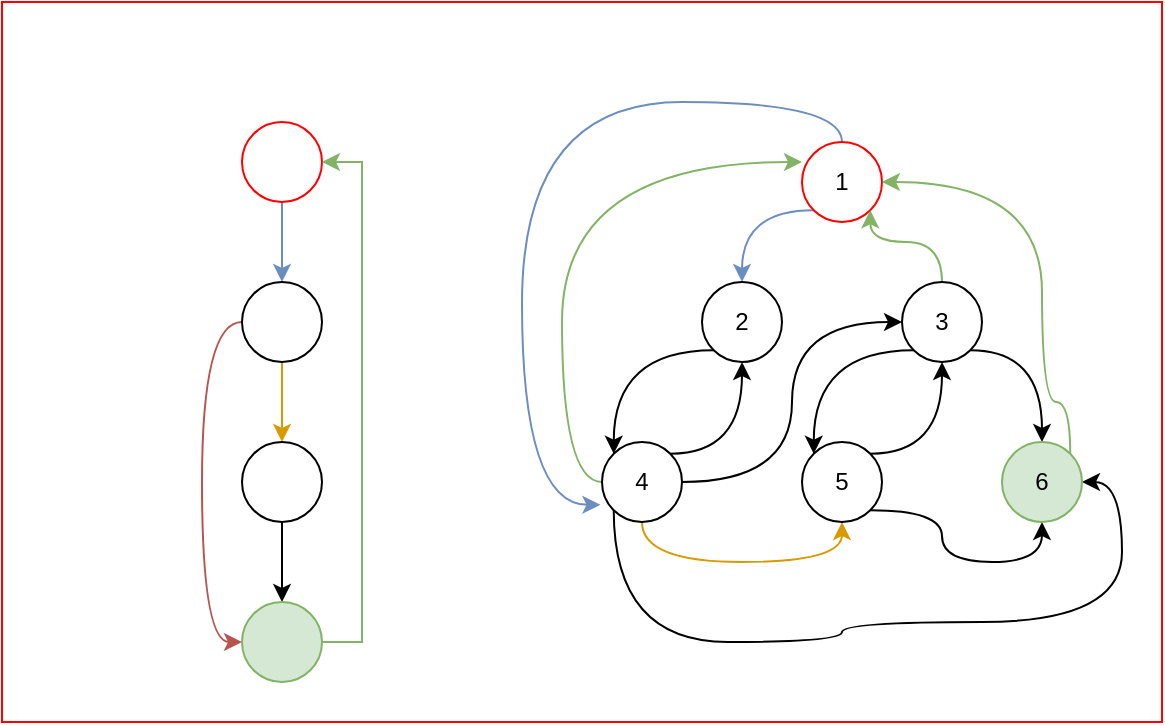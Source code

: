 <mxfile version="15.4.0" type="device"><diagram id="0U4QFPeNNLLPJWvVw2-I" name="Pagina-1"><mxGraphModel dx="1024" dy="592" grid="1" gridSize="10" guides="1" tooltips="1" connect="1" arrows="1" fold="1" page="1" pageScale="1" pageWidth="827" pageHeight="1169" math="0" shadow="0"><root><mxCell id="0"/><mxCell id="1" parent="0"/><mxCell id="ZgUSgchg4SB3aim9POI1-34" value="" style="rounded=0;whiteSpace=wrap;html=1;strokeColor=#FF0000;" parent="1" vertex="1"><mxGeometry x="80" y="100" width="580" height="360" as="geometry"/></mxCell><mxCell id="ZgUSgchg4SB3aim9POI1-5" style="edgeStyle=orthogonalEdgeStyle;rounded=0;orthogonalLoop=1;jettySize=auto;html=1;exitX=0.5;exitY=1;exitDx=0;exitDy=0;entryX=0.5;entryY=0;entryDx=0;entryDy=0;fillColor=#dae8fc;strokeColor=#6c8ebf;" parent="1" source="ZgUSgchg4SB3aim9POI1-1" target="ZgUSgchg4SB3aim9POI1-2" edge="1"><mxGeometry relative="1" as="geometry"/></mxCell><mxCell id="ZgUSgchg4SB3aim9POI1-1" value="" style="ellipse;whiteSpace=wrap;html=1;aspect=fixed;strokeColor=#FF0000;" parent="1" vertex="1"><mxGeometry x="200" y="160" width="40" height="40" as="geometry"/></mxCell><mxCell id="ZgUSgchg4SB3aim9POI1-6" style="edgeStyle=orthogonalEdgeStyle;rounded=0;orthogonalLoop=1;jettySize=auto;html=1;exitX=0.5;exitY=1;exitDx=0;exitDy=0;entryX=0.5;entryY=0;entryDx=0;entryDy=0;fillColor=#ffe6cc;strokeColor=#d79b00;" parent="1" source="ZgUSgchg4SB3aim9POI1-2" target="ZgUSgchg4SB3aim9POI1-3" edge="1"><mxGeometry relative="1" as="geometry"/></mxCell><mxCell id="ZgUSgchg4SB3aim9POI1-38" style="edgeStyle=orthogonalEdgeStyle;curved=1;rounded=0;orthogonalLoop=1;jettySize=auto;html=1;exitX=0;exitY=0.5;exitDx=0;exitDy=0;entryX=0;entryY=0.5;entryDx=0;entryDy=0;fillColor=#f8cecc;strokeColor=#b85450;" parent="1" source="ZgUSgchg4SB3aim9POI1-2" target="ZgUSgchg4SB3aim9POI1-35" edge="1"><mxGeometry relative="1" as="geometry"/></mxCell><mxCell id="ZgUSgchg4SB3aim9POI1-2" value="" style="ellipse;whiteSpace=wrap;html=1;aspect=fixed;" parent="1" vertex="1"><mxGeometry x="200" y="240" width="40" height="40" as="geometry"/></mxCell><mxCell id="ZgUSgchg4SB3aim9POI1-7" style="edgeStyle=orthogonalEdgeStyle;rounded=0;orthogonalLoop=1;jettySize=auto;html=1;exitX=1;exitY=0.5;exitDx=0;exitDy=0;entryX=1;entryY=0.5;entryDx=0;entryDy=0;fillColor=#d5e8d4;strokeColor=#82b366;" parent="1" source="ZgUSgchg4SB3aim9POI1-35" target="ZgUSgchg4SB3aim9POI1-1" edge="1"><mxGeometry relative="1" as="geometry"/></mxCell><mxCell id="ZgUSgchg4SB3aim9POI1-36" style="edgeStyle=orthogonalEdgeStyle;curved=1;rounded=0;orthogonalLoop=1;jettySize=auto;html=1;exitX=0.5;exitY=1;exitDx=0;exitDy=0;entryX=0.5;entryY=0;entryDx=0;entryDy=0;" parent="1" source="ZgUSgchg4SB3aim9POI1-3" target="ZgUSgchg4SB3aim9POI1-35" edge="1"><mxGeometry relative="1" as="geometry"/></mxCell><mxCell id="ZgUSgchg4SB3aim9POI1-3" value="" style="ellipse;whiteSpace=wrap;html=1;aspect=fixed;" parent="1" vertex="1"><mxGeometry x="200" y="320" width="40" height="40" as="geometry"/></mxCell><mxCell id="ZgUSgchg4SB3aim9POI1-17" style="edgeStyle=orthogonalEdgeStyle;curved=1;rounded=0;orthogonalLoop=1;jettySize=auto;html=1;exitX=0;exitY=1;exitDx=0;exitDy=0;entryX=0.5;entryY=0;entryDx=0;entryDy=0;fillColor=#dae8fc;strokeColor=#6c8ebf;" parent="1" source="ZgUSgchg4SB3aim9POI1-9" target="ZgUSgchg4SB3aim9POI1-10" edge="1"><mxGeometry relative="1" as="geometry"/></mxCell><mxCell id="ZgUSgchg4SB3aim9POI1-31" style="edgeStyle=orthogonalEdgeStyle;curved=1;rounded=0;orthogonalLoop=1;jettySize=auto;html=1;exitX=0.5;exitY=0;exitDx=0;exitDy=0;entryX=-0.02;entryY=0.785;entryDx=0;entryDy=0;entryPerimeter=0;fillColor=#dae8fc;strokeColor=#6c8ebf;" parent="1" source="ZgUSgchg4SB3aim9POI1-9" target="ZgUSgchg4SB3aim9POI1-12" edge="1"><mxGeometry relative="1" as="geometry"><Array as="points"><mxPoint x="500" y="150"/><mxPoint x="340" y="150"/><mxPoint x="340" y="351"/></Array></mxGeometry></mxCell><mxCell id="ZgUSgchg4SB3aim9POI1-9" value="1" style="ellipse;whiteSpace=wrap;html=1;aspect=fixed;strokeColor=#FF0000;" parent="1" vertex="1"><mxGeometry x="480" y="170" width="40" height="40" as="geometry"/></mxCell><mxCell id="ZgUSgchg4SB3aim9POI1-19" style="edgeStyle=orthogonalEdgeStyle;curved=1;rounded=0;orthogonalLoop=1;jettySize=auto;html=1;exitX=0;exitY=1;exitDx=0;exitDy=0;entryX=0;entryY=0;entryDx=0;entryDy=0;" parent="1" source="ZgUSgchg4SB3aim9POI1-10" target="ZgUSgchg4SB3aim9POI1-12" edge="1"><mxGeometry relative="1" as="geometry"/></mxCell><mxCell id="ZgUSgchg4SB3aim9POI1-10" value="2" style="ellipse;whiteSpace=wrap;html=1;aspect=fixed;" parent="1" vertex="1"><mxGeometry x="430" y="240" width="40" height="40" as="geometry"/></mxCell><mxCell id="ZgUSgchg4SB3aim9POI1-18" style="edgeStyle=orthogonalEdgeStyle;curved=1;rounded=0;orthogonalLoop=1;jettySize=auto;html=1;exitX=0.5;exitY=0;exitDx=0;exitDy=0;entryX=1;entryY=1;entryDx=0;entryDy=0;fillColor=#d5e8d4;strokeColor=#82b366;" parent="1" source="ZgUSgchg4SB3aim9POI1-11" target="ZgUSgchg4SB3aim9POI1-9" edge="1"><mxGeometry relative="1" as="geometry"/></mxCell><mxCell id="ZgUSgchg4SB3aim9POI1-22" style="edgeStyle=orthogonalEdgeStyle;curved=1;rounded=0;orthogonalLoop=1;jettySize=auto;html=1;exitX=0;exitY=1;exitDx=0;exitDy=0;entryX=0;entryY=0;entryDx=0;entryDy=0;" parent="1" source="ZgUSgchg4SB3aim9POI1-11" target="ZgUSgchg4SB3aim9POI1-13" edge="1"><mxGeometry relative="1" as="geometry"/></mxCell><mxCell id="ZgUSgchg4SB3aim9POI1-26" style="edgeStyle=orthogonalEdgeStyle;curved=1;rounded=0;orthogonalLoop=1;jettySize=auto;html=1;exitX=1;exitY=1;exitDx=0;exitDy=0;entryX=0.5;entryY=0;entryDx=0;entryDy=0;" parent="1" source="ZgUSgchg4SB3aim9POI1-11" target="ZgUSgchg4SB3aim9POI1-14" edge="1"><mxGeometry relative="1" as="geometry"/></mxCell><mxCell id="ZgUSgchg4SB3aim9POI1-11" value="3" style="ellipse;whiteSpace=wrap;html=1;aspect=fixed;" parent="1" vertex="1"><mxGeometry x="530" y="240" width="40" height="40" as="geometry"/></mxCell><mxCell id="ZgUSgchg4SB3aim9POI1-20" style="edgeStyle=orthogonalEdgeStyle;curved=1;rounded=0;orthogonalLoop=1;jettySize=auto;html=1;exitX=1;exitY=0.5;exitDx=0;exitDy=0;entryX=0;entryY=0.5;entryDx=0;entryDy=0;" parent="1" source="ZgUSgchg4SB3aim9POI1-12" target="ZgUSgchg4SB3aim9POI1-11" edge="1"><mxGeometry relative="1" as="geometry"/></mxCell><mxCell id="ZgUSgchg4SB3aim9POI1-21" style="edgeStyle=orthogonalEdgeStyle;curved=1;rounded=0;orthogonalLoop=1;jettySize=auto;html=1;exitX=0.5;exitY=1;exitDx=0;exitDy=0;entryX=0.5;entryY=1;entryDx=0;entryDy=0;fillColor=#ffe6cc;strokeColor=#d79b00;" parent="1" source="ZgUSgchg4SB3aim9POI1-12" target="ZgUSgchg4SB3aim9POI1-13" edge="1"><mxGeometry relative="1" as="geometry"/></mxCell><mxCell id="ZgUSgchg4SB3aim9POI1-25" style="edgeStyle=orthogonalEdgeStyle;curved=1;rounded=0;orthogonalLoop=1;jettySize=auto;html=1;exitX=0;exitY=0.5;exitDx=0;exitDy=0;entryX=0;entryY=0.25;entryDx=0;entryDy=0;entryPerimeter=0;fillColor=#d5e8d4;strokeColor=#82b366;" parent="1" source="ZgUSgchg4SB3aim9POI1-12" target="ZgUSgchg4SB3aim9POI1-9" edge="1"><mxGeometry relative="1" as="geometry"/></mxCell><mxCell id="ZgUSgchg4SB3aim9POI1-27" style="edgeStyle=orthogonalEdgeStyle;curved=1;rounded=0;orthogonalLoop=1;jettySize=auto;html=1;exitX=1;exitY=0;exitDx=0;exitDy=0;entryX=0.5;entryY=1;entryDx=0;entryDy=0;" parent="1" source="ZgUSgchg4SB3aim9POI1-12" target="ZgUSgchg4SB3aim9POI1-10" edge="1"><mxGeometry relative="1" as="geometry"/></mxCell><mxCell id="ZgUSgchg4SB3aim9POI1-30" style="edgeStyle=orthogonalEdgeStyle;curved=1;rounded=0;orthogonalLoop=1;jettySize=auto;html=1;exitX=0;exitY=1;exitDx=0;exitDy=0;entryX=1;entryY=0.5;entryDx=0;entryDy=0;" parent="1" source="ZgUSgchg4SB3aim9POI1-12" target="ZgUSgchg4SB3aim9POI1-14" edge="1"><mxGeometry relative="1" as="geometry"><Array as="points"><mxPoint x="386" y="420"/><mxPoint x="500" y="420"/><mxPoint x="500" y="410"/><mxPoint x="640" y="410"/><mxPoint x="640" y="340"/></Array></mxGeometry></mxCell><mxCell id="ZgUSgchg4SB3aim9POI1-12" value="4" style="ellipse;whiteSpace=wrap;html=1;aspect=fixed;" parent="1" vertex="1"><mxGeometry x="380" y="320" width="40" height="40" as="geometry"/></mxCell><mxCell id="ZgUSgchg4SB3aim9POI1-23" style="edgeStyle=orthogonalEdgeStyle;curved=1;rounded=0;orthogonalLoop=1;jettySize=auto;html=1;exitX=1;exitY=0;exitDx=0;exitDy=0;entryX=0.5;entryY=1;entryDx=0;entryDy=0;" parent="1" source="ZgUSgchg4SB3aim9POI1-13" target="ZgUSgchg4SB3aim9POI1-11" edge="1"><mxGeometry relative="1" as="geometry"/></mxCell><mxCell id="ZgUSgchg4SB3aim9POI1-24" style="edgeStyle=orthogonalEdgeStyle;curved=1;rounded=0;orthogonalLoop=1;jettySize=auto;html=1;exitX=1;exitY=1;exitDx=0;exitDy=0;entryX=0.5;entryY=1;entryDx=0;entryDy=0;" parent="1" source="ZgUSgchg4SB3aim9POI1-13" target="ZgUSgchg4SB3aim9POI1-14" edge="1"><mxGeometry relative="1" as="geometry"/></mxCell><mxCell id="ZgUSgchg4SB3aim9POI1-13" value="5" style="ellipse;whiteSpace=wrap;html=1;aspect=fixed;" parent="1" vertex="1"><mxGeometry x="480" y="320" width="40" height="40" as="geometry"/></mxCell><mxCell id="ZgUSgchg4SB3aim9POI1-28" style="edgeStyle=orthogonalEdgeStyle;curved=1;rounded=0;orthogonalLoop=1;jettySize=auto;html=1;exitX=1;exitY=0;exitDx=0;exitDy=0;entryX=1;entryY=0.5;entryDx=0;entryDy=0;fillColor=#d5e8d4;strokeColor=#82b366;" parent="1" source="ZgUSgchg4SB3aim9POI1-14" target="ZgUSgchg4SB3aim9POI1-9" edge="1"><mxGeometry relative="1" as="geometry"><Array as="points"><mxPoint x="614" y="300"/><mxPoint x="600" y="300"/><mxPoint x="600" y="190"/></Array></mxGeometry></mxCell><mxCell id="ZgUSgchg4SB3aim9POI1-14" value="6" style="ellipse;whiteSpace=wrap;html=1;aspect=fixed;fillColor=#d5e8d4;strokeColor=#82b366;" parent="1" vertex="1"><mxGeometry x="580" y="320" width="40" height="40" as="geometry"/></mxCell><mxCell id="ZgUSgchg4SB3aim9POI1-35" value="" style="ellipse;whiteSpace=wrap;html=1;aspect=fixed;fillColor=#d5e8d4;strokeColor=#82b366;" parent="1" vertex="1"><mxGeometry x="200" y="400" width="40" height="40" as="geometry"/></mxCell></root></mxGraphModel></diagram></mxfile>